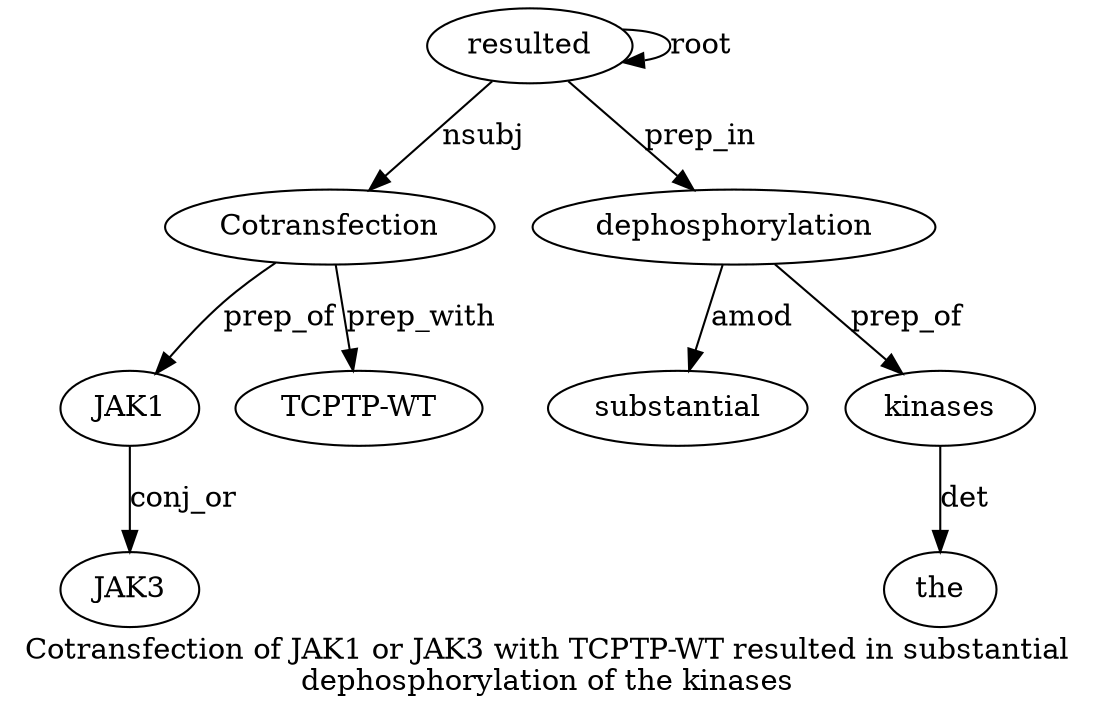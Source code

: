 digraph "Cotransfection of JAK1 or JAK3 with TCPTP-WT resulted in substantial dephosphorylation of the kinases" {
label="Cotransfection of JAK1 or JAK3 with TCPTP-WT resulted in substantial
dephosphorylation of the kinases";
resulted8 [style=filled, fillcolor=white, label=resulted];
Cotransfection1 [style=filled, fillcolor=white, label=Cotransfection];
resulted8 -> Cotransfection1  [label=nsubj];
JAK13 [style=filled, fillcolor=white, label=JAK1];
Cotransfection1 -> JAK13  [label=prep_of];
JAK35 [style=filled, fillcolor=white, label=JAK3];
JAK13 -> JAK35  [label=conj_or];
"TCPTP-WT7" [style=filled, fillcolor=white, label="TCPTP-WT"];
Cotransfection1 -> "TCPTP-WT7"  [label=prep_with];
resulted8 -> resulted8  [label=root];
dephosphorylation11 [style=filled, fillcolor=white, label=dephosphorylation];
substantial10 [style=filled, fillcolor=white, label=substantial];
dephosphorylation11 -> substantial10  [label=amod];
resulted8 -> dephosphorylation11  [label=prep_in];
kinases14 [style=filled, fillcolor=white, label=kinases];
the13 [style=filled, fillcolor=white, label=the];
kinases14 -> the13  [label=det];
dephosphorylation11 -> kinases14  [label=prep_of];
}
